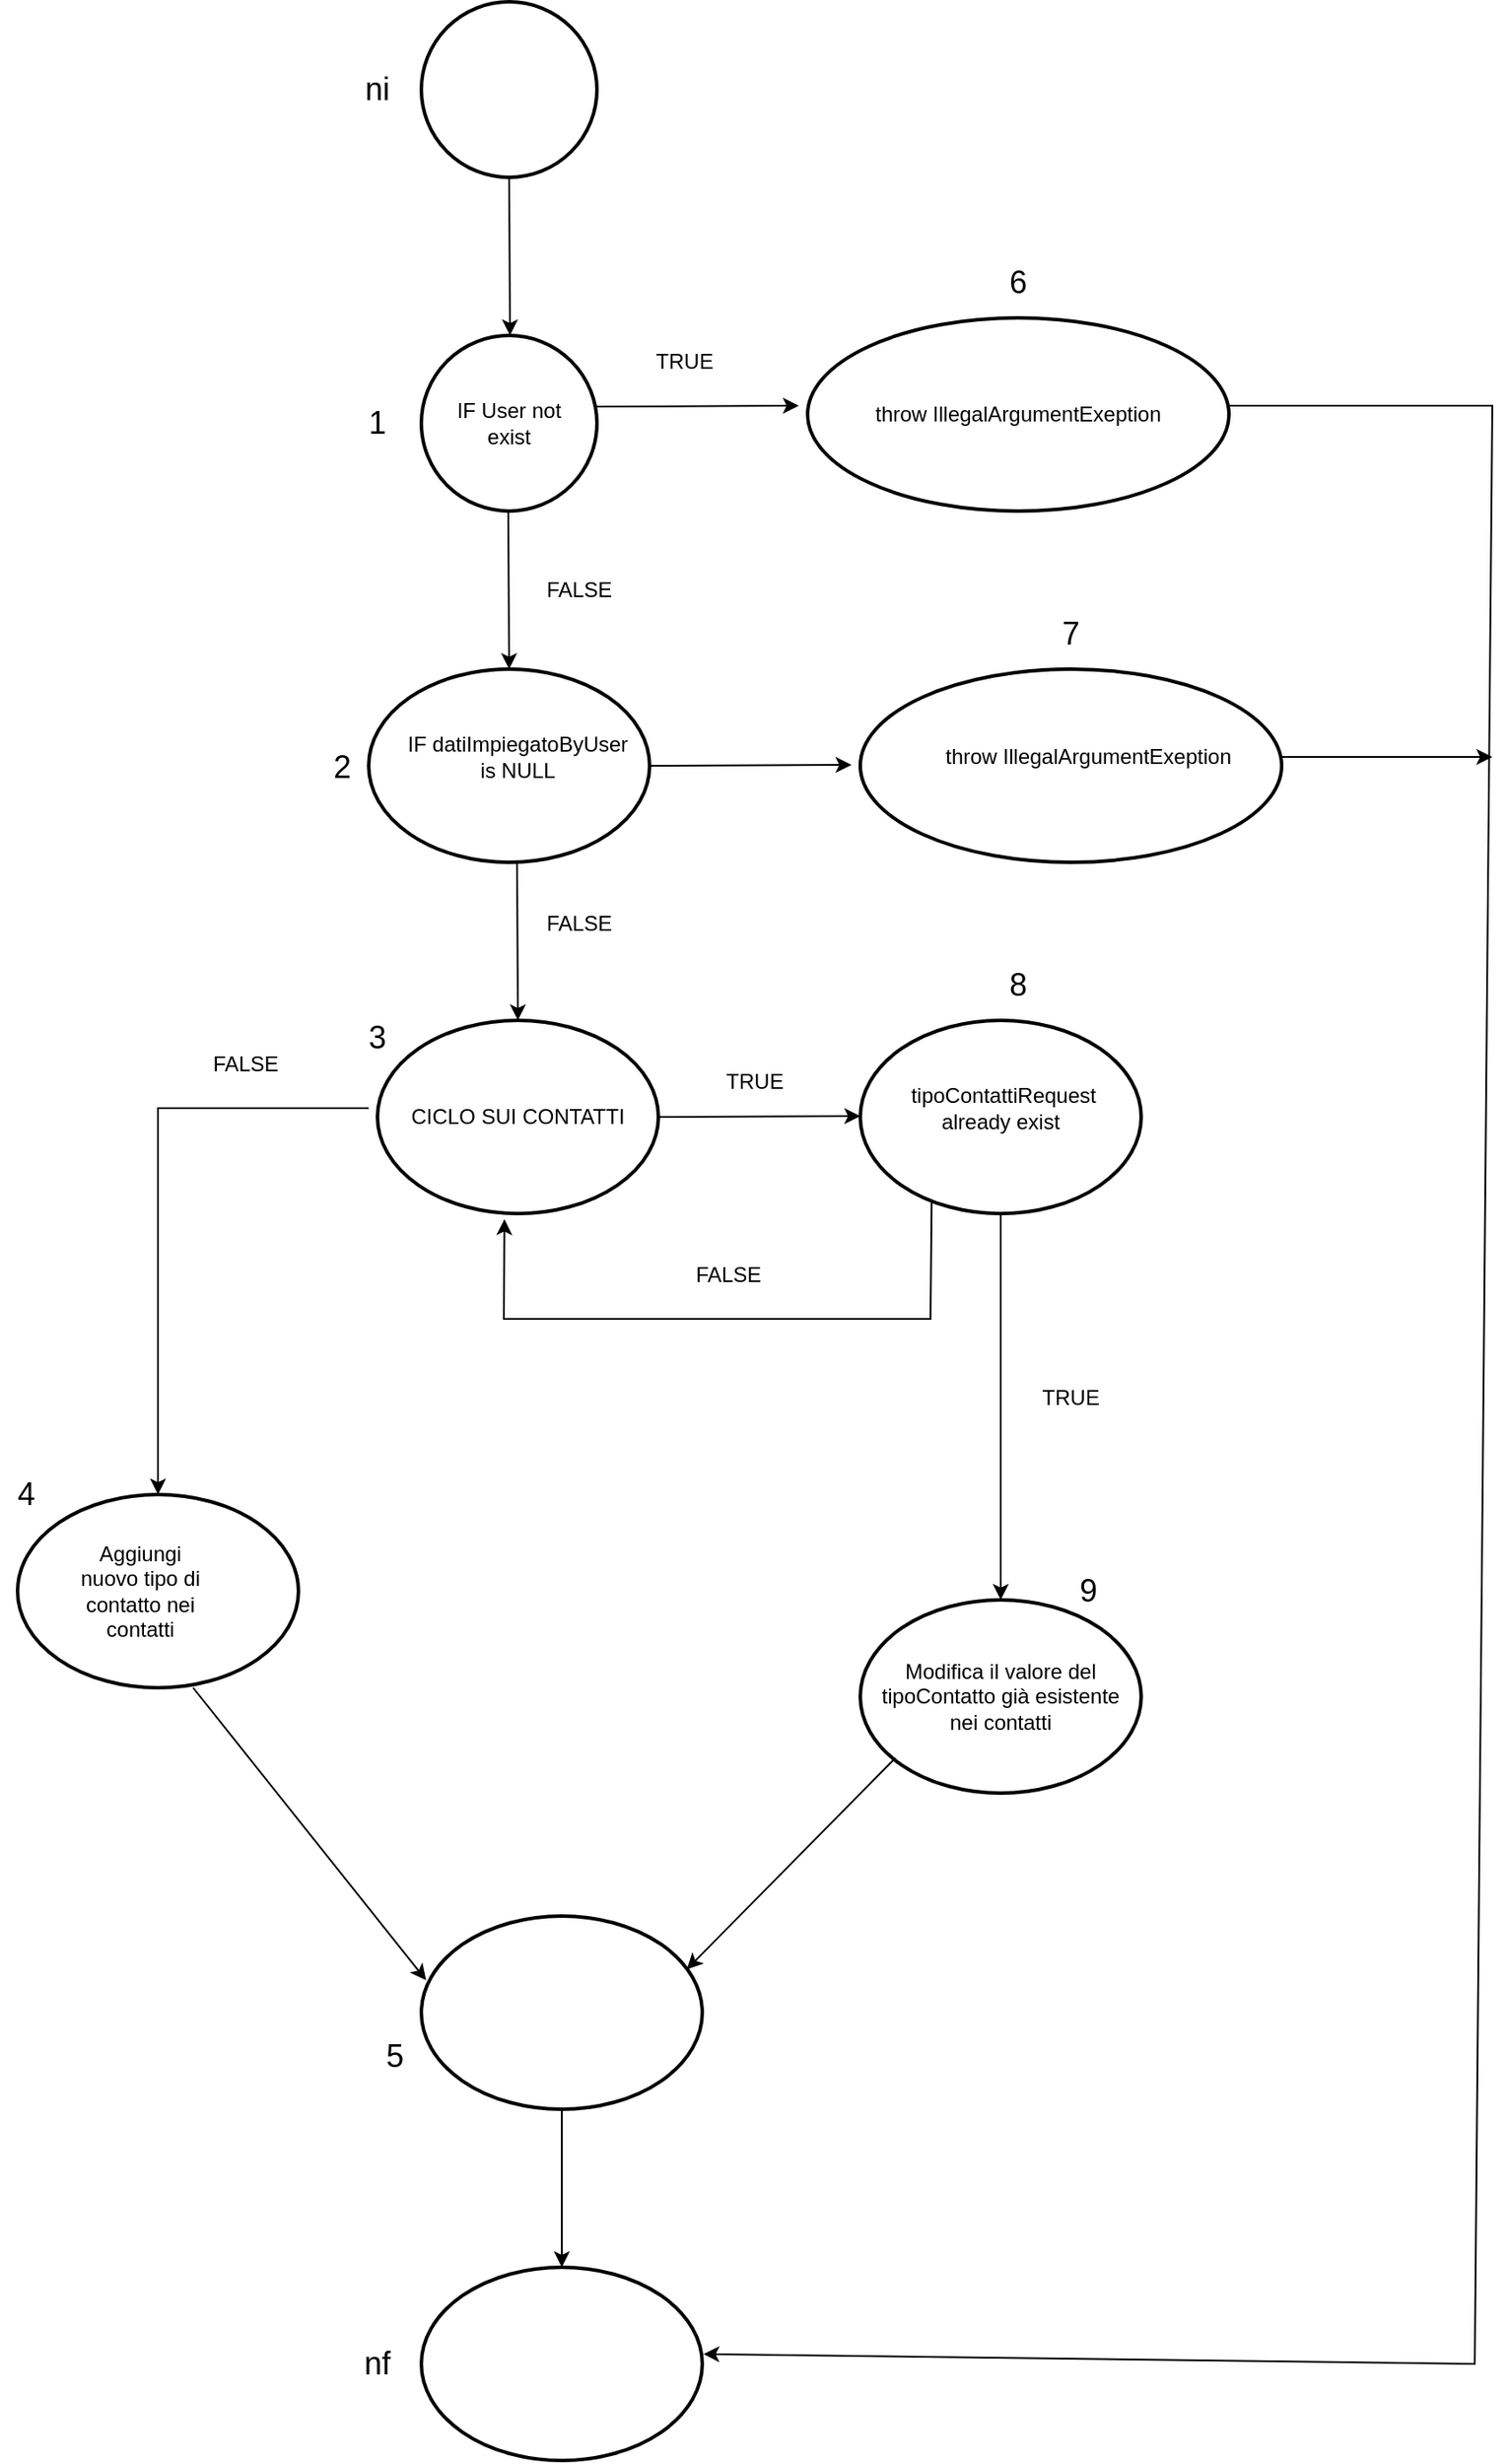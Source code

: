 <mxfile version="28.2.3">
  <diagram name="Pagina-1" id="whm-3fSn628gsJxSRbTG">
    <mxGraphModel dx="3143" dy="2418" grid="1" gridSize="10" guides="1" tooltips="1" connect="1" arrows="1" fold="1" page="1" pageScale="1" pageWidth="827" pageHeight="1169" math="0" shadow="0">
      <root>
        <mxCell id="0" />
        <mxCell id="1" parent="0" />
        <mxCell id="JDWId8_qGixvHowoIR90-12" value="" style="strokeWidth=2;html=1;shape=mxgraph.flowchart.start_2;whiteSpace=wrap;" vertex="1" parent="1">
          <mxGeometry x="190" y="-1030" width="100" height="100" as="geometry" />
        </mxCell>
        <mxCell id="JDWId8_qGixvHowoIR90-13" value="" style="endArrow=classic;html=1;rounded=0;" edge="1" parent="1">
          <mxGeometry width="50" height="50" relative="1" as="geometry">
            <mxPoint x="240" y="-930" as="sourcePoint" />
            <mxPoint x="240.5" y="-840" as="targetPoint" />
          </mxGeometry>
        </mxCell>
        <mxCell id="JDWId8_qGixvHowoIR90-14" value="" style="strokeWidth=2;html=1;shape=mxgraph.flowchart.start_2;whiteSpace=wrap;" vertex="1" parent="1">
          <mxGeometry x="190" y="-840" width="100" height="100" as="geometry" />
        </mxCell>
        <mxCell id="JDWId8_qGixvHowoIR90-15" value="IF User not exist" style="text;html=1;align=center;verticalAlign=middle;whiteSpace=wrap;rounded=0;" vertex="1" parent="1">
          <mxGeometry x="205" y="-812.5" width="70" height="45" as="geometry" />
        </mxCell>
        <mxCell id="JDWId8_qGixvHowoIR90-16" value="" style="endArrow=classic;html=1;rounded=0;exitX=1;exitY=0.5;exitDx=0;exitDy=0;" edge="1" parent="1">
          <mxGeometry width="50" height="50" relative="1" as="geometry">
            <mxPoint x="290" y="-799.5" as="sourcePoint" />
            <mxPoint x="405" y="-800" as="targetPoint" />
          </mxGeometry>
        </mxCell>
        <mxCell id="JDWId8_qGixvHowoIR90-17" value="" style="strokeWidth=2;html=1;shape=mxgraph.flowchart.start_2;whiteSpace=wrap;" vertex="1" parent="1">
          <mxGeometry x="410" y="-850" width="240" height="110" as="geometry" />
        </mxCell>
        <mxCell id="JDWId8_qGixvHowoIR90-21" value="throw IllegalArgumentExeption" style="text;html=1;align=center;verticalAlign=middle;whiteSpace=wrap;rounded=0;" vertex="1" parent="1">
          <mxGeometry x="440" y="-825" width="180" height="60" as="geometry" />
        </mxCell>
        <mxCell id="JDWId8_qGixvHowoIR90-22" value="" style="endArrow=classic;html=1;rounded=0;" edge="1" parent="1">
          <mxGeometry width="50" height="50" relative="1" as="geometry">
            <mxPoint x="239.5" y="-740" as="sourcePoint" />
            <mxPoint x="240" y="-650" as="targetPoint" />
          </mxGeometry>
        </mxCell>
        <mxCell id="JDWId8_qGixvHowoIR90-23" value="" style="strokeWidth=2;html=1;shape=mxgraph.flowchart.start_2;whiteSpace=wrap;" vertex="1" parent="1">
          <mxGeometry x="160" y="-650" width="160" height="110" as="geometry" />
        </mxCell>
        <mxCell id="JDWId8_qGixvHowoIR90-24" value="IF datiImpiegatoByUser is NULL" style="text;html=1;align=center;verticalAlign=middle;whiteSpace=wrap;rounded=0;" vertex="1" parent="1">
          <mxGeometry x="180" y="-625" width="130" height="50" as="geometry" />
        </mxCell>
        <mxCell id="JDWId8_qGixvHowoIR90-26" value="TRUE" style="text;html=1;align=center;verticalAlign=middle;whiteSpace=wrap;rounded=0;" vertex="1" parent="1">
          <mxGeometry x="310" y="-840" width="60" height="30" as="geometry" />
        </mxCell>
        <mxCell id="JDWId8_qGixvHowoIR90-29" value="FALSE" style="text;html=1;align=center;verticalAlign=middle;whiteSpace=wrap;rounded=0;" vertex="1" parent="1">
          <mxGeometry x="250" y="-710" width="60" height="30" as="geometry" />
        </mxCell>
        <mxCell id="JDWId8_qGixvHowoIR90-31" value="" style="endArrow=classic;html=1;rounded=0;exitX=1;exitY=0.5;exitDx=0;exitDy=0;" edge="1" parent="1">
          <mxGeometry width="50" height="50" relative="1" as="geometry">
            <mxPoint x="320" y="-595" as="sourcePoint" />
            <mxPoint x="435" y="-595.5" as="targetPoint" />
          </mxGeometry>
        </mxCell>
        <mxCell id="JDWId8_qGixvHowoIR90-32" value="" style="strokeWidth=2;html=1;shape=mxgraph.flowchart.start_2;whiteSpace=wrap;" vertex="1" parent="1">
          <mxGeometry x="440" y="-650" width="240" height="110" as="geometry" />
        </mxCell>
        <mxCell id="JDWId8_qGixvHowoIR90-33" value="throw IllegalArgumentExeption" style="text;html=1;align=center;verticalAlign=middle;whiteSpace=wrap;rounded=0;" vertex="1" parent="1">
          <mxGeometry x="480" y="-630" width="180" height="60" as="geometry" />
        </mxCell>
        <mxCell id="JDWId8_qGixvHowoIR90-34" value="" style="endArrow=classic;html=1;rounded=0;" edge="1" parent="1">
          <mxGeometry width="50" height="50" relative="1" as="geometry">
            <mxPoint x="244.5" y="-540" as="sourcePoint" />
            <mxPoint x="245" y="-450" as="targetPoint" />
          </mxGeometry>
        </mxCell>
        <mxCell id="JDWId8_qGixvHowoIR90-35" value="" style="strokeWidth=2;html=1;shape=mxgraph.flowchart.start_2;whiteSpace=wrap;" vertex="1" parent="1">
          <mxGeometry x="165" y="-450" width="160" height="110" as="geometry" />
        </mxCell>
        <mxCell id="JDWId8_qGixvHowoIR90-36" value="CICLO SUI CONTATTI" style="text;html=1;align=center;verticalAlign=middle;whiteSpace=wrap;rounded=0;" vertex="1" parent="1">
          <mxGeometry x="180" y="-420" width="130" height="50" as="geometry" />
        </mxCell>
        <mxCell id="JDWId8_qGixvHowoIR90-37" value="FALSE" style="text;html=1;align=center;verticalAlign=middle;whiteSpace=wrap;rounded=0;" vertex="1" parent="1">
          <mxGeometry x="250" y="-520" width="60" height="30" as="geometry" />
        </mxCell>
        <mxCell id="JDWId8_qGixvHowoIR90-38" value="TRUE" style="text;html=1;align=center;verticalAlign=middle;whiteSpace=wrap;rounded=0;" vertex="1" parent="1">
          <mxGeometry x="350" y="-430" width="60" height="30" as="geometry" />
        </mxCell>
        <mxCell id="JDWId8_qGixvHowoIR90-47" value="" style="endArrow=classic;html=1;rounded=0;exitX=1;exitY=0.5;exitDx=0;exitDy=0;" edge="1" parent="1">
          <mxGeometry width="50" height="50" relative="1" as="geometry">
            <mxPoint x="325" y="-395" as="sourcePoint" />
            <mxPoint x="440" y="-395.5" as="targetPoint" />
          </mxGeometry>
        </mxCell>
        <mxCell id="JDWId8_qGixvHowoIR90-48" value="" style="strokeWidth=2;html=1;shape=mxgraph.flowchart.start_2;whiteSpace=wrap;" vertex="1" parent="1">
          <mxGeometry x="440" y="-450" width="160" height="110" as="geometry" />
        </mxCell>
        <mxCell id="JDWId8_qGixvHowoIR90-50" value="TRUE" style="text;html=1;align=center;verticalAlign=middle;whiteSpace=wrap;rounded=0;" vertex="1" parent="1">
          <mxGeometry x="530" y="-250" width="60" height="30" as="geometry" />
        </mxCell>
        <mxCell id="JDWId8_qGixvHowoIR90-51" value="" style="endArrow=classic;html=1;rounded=0;" edge="1" parent="1">
          <mxGeometry width="50" height="50" relative="1" as="geometry">
            <mxPoint x="160" y="-400" as="sourcePoint" />
            <mxPoint x="40" y="-180" as="targetPoint" />
            <Array as="points">
              <mxPoint x="40" y="-400" />
              <mxPoint x="40" y="-280" />
            </Array>
          </mxGeometry>
        </mxCell>
        <mxCell id="JDWId8_qGixvHowoIR90-52" value="FALSE" style="text;html=1;align=center;verticalAlign=middle;whiteSpace=wrap;rounded=0;" vertex="1" parent="1">
          <mxGeometry x="60" y="-440" width="60" height="30" as="geometry" />
        </mxCell>
        <mxCell id="JDWId8_qGixvHowoIR90-53" value="" style="strokeWidth=2;html=1;shape=mxgraph.flowchart.start_2;whiteSpace=wrap;" vertex="1" parent="1">
          <mxGeometry x="-40" y="-180" width="160" height="110" as="geometry" />
        </mxCell>
        <mxCell id="JDWId8_qGixvHowoIR90-56" value="" style="endArrow=classic;html=1;rounded=0;entryX=0.452;entryY=1.029;entryDx=0;entryDy=0;entryPerimeter=0;exitX=0.254;exitY=0.942;exitDx=0;exitDy=0;exitPerimeter=0;" edge="1" parent="1" source="JDWId8_qGixvHowoIR90-48" target="JDWId8_qGixvHowoIR90-35">
          <mxGeometry width="50" height="50" relative="1" as="geometry">
            <mxPoint x="480" y="-340" as="sourcePoint" />
            <mxPoint x="530" y="-400" as="targetPoint" />
            <Array as="points">
              <mxPoint x="480" y="-280" />
              <mxPoint x="360" y="-280" />
              <mxPoint x="237" y="-280" />
            </Array>
          </mxGeometry>
        </mxCell>
        <mxCell id="JDWId8_qGixvHowoIR90-57" value="FALSE" style="text;html=1;align=center;verticalAlign=middle;whiteSpace=wrap;rounded=0;" vertex="1" parent="1">
          <mxGeometry x="335" y="-320" width="60" height="30" as="geometry" />
        </mxCell>
        <mxCell id="JDWId8_qGixvHowoIR90-58" value="&amp;nbsp;tipoContattiRequest already exist" style="text;html=1;align=center;verticalAlign=middle;whiteSpace=wrap;rounded=0;" vertex="1" parent="1">
          <mxGeometry x="460" y="-440" width="120" height="80" as="geometry" />
        </mxCell>
        <mxCell id="JDWId8_qGixvHowoIR90-59" value="" style="endArrow=classic;html=1;rounded=0;" edge="1" parent="1">
          <mxGeometry width="50" height="50" relative="1" as="geometry">
            <mxPoint x="520" y="-340" as="sourcePoint" />
            <mxPoint x="520" y="-120" as="targetPoint" />
          </mxGeometry>
        </mxCell>
        <mxCell id="JDWId8_qGixvHowoIR90-60" value="" style="strokeWidth=2;html=1;shape=mxgraph.flowchart.start_2;whiteSpace=wrap;" vertex="1" parent="1">
          <mxGeometry x="440" y="-120" width="160" height="110" as="geometry" />
        </mxCell>
        <mxCell id="JDWId8_qGixvHowoIR90-61" value="" style="strokeWidth=2;html=1;shape=mxgraph.flowchart.start_2;whiteSpace=wrap;" vertex="1" parent="1">
          <mxGeometry x="190" y="60" width="160" height="110" as="geometry" />
        </mxCell>
        <mxCell id="JDWId8_qGixvHowoIR90-62" value="Aggiungi nuovo tipo di contatto nei contatti" style="text;html=1;align=center;verticalAlign=middle;whiteSpace=wrap;rounded=0;" vertex="1" parent="1">
          <mxGeometry x="-10" y="-155" width="80" height="60" as="geometry" />
        </mxCell>
        <mxCell id="JDWId8_qGixvHowoIR90-63" value="Modifica il valore del tipoContatto già esistente nei contatti" style="text;html=1;align=center;verticalAlign=middle;whiteSpace=wrap;rounded=0;" vertex="1" parent="1">
          <mxGeometry x="450" y="-95" width="140" height="60" as="geometry" />
        </mxCell>
        <mxCell id="JDWId8_qGixvHowoIR90-64" value="" style="endArrow=classic;html=1;rounded=0;entryX=0.017;entryY=0.332;entryDx=0;entryDy=0;entryPerimeter=0;" edge="1" parent="1" target="JDWId8_qGixvHowoIR90-61">
          <mxGeometry width="50" height="50" relative="1" as="geometry">
            <mxPoint x="60" y="-70" as="sourcePoint" />
            <mxPoint x="110" y="-120" as="targetPoint" />
          </mxGeometry>
        </mxCell>
        <mxCell id="JDWId8_qGixvHowoIR90-65" value="" style="endArrow=classic;html=1;rounded=0;entryX=0.945;entryY=0.276;entryDx=0;entryDy=0;entryPerimeter=0;" edge="1" parent="1" target="JDWId8_qGixvHowoIR90-61">
          <mxGeometry width="50" height="50" relative="1" as="geometry">
            <mxPoint x="460" y="-30" as="sourcePoint" />
            <mxPoint x="390" y="40" as="targetPoint" />
          </mxGeometry>
        </mxCell>
        <mxCell id="JDWId8_qGixvHowoIR90-66" value="" style="endArrow=classic;html=1;rounded=0;" edge="1" parent="1">
          <mxGeometry width="50" height="50" relative="1" as="geometry">
            <mxPoint x="270" y="170" as="sourcePoint" />
            <mxPoint x="270" y="260" as="targetPoint" />
          </mxGeometry>
        </mxCell>
        <mxCell id="JDWId8_qGixvHowoIR90-67" value="" style="strokeWidth=2;html=1;shape=mxgraph.flowchart.start_2;whiteSpace=wrap;" vertex="1" parent="1">
          <mxGeometry x="190" y="260" width="160" height="110" as="geometry" />
        </mxCell>
        <mxCell id="JDWId8_qGixvHowoIR90-68" value="&lt;font style=&quot;font-size: 18px;&quot;&gt;ni&lt;/font&gt;" style="text;html=1;align=center;verticalAlign=middle;whiteSpace=wrap;rounded=0;" vertex="1" parent="1">
          <mxGeometry x="150" y="-990" width="30" height="20" as="geometry" />
        </mxCell>
        <mxCell id="JDWId8_qGixvHowoIR90-69" value="&lt;font style=&quot;font-size: 18px;&quot;&gt;1&lt;/font&gt;" style="text;html=1;align=center;verticalAlign=middle;whiteSpace=wrap;rounded=0;" vertex="1" parent="1">
          <mxGeometry x="150" y="-807.5" width="30" height="35" as="geometry" />
        </mxCell>
        <mxCell id="JDWId8_qGixvHowoIR90-70" value="&lt;font style=&quot;font-size: 18px;&quot;&gt;6&lt;/font&gt;" style="text;html=1;align=center;verticalAlign=middle;whiteSpace=wrap;rounded=0;" vertex="1" parent="1">
          <mxGeometry x="510" y="-880" width="40" height="20" as="geometry" />
        </mxCell>
        <mxCell id="JDWId8_qGixvHowoIR90-71" value="&lt;font style=&quot;font-size: 18px;&quot;&gt;2&lt;/font&gt;" style="text;html=1;align=center;verticalAlign=middle;whiteSpace=wrap;rounded=0;" vertex="1" parent="1">
          <mxGeometry x="130" y="-604" width="30" height="20" as="geometry" />
        </mxCell>
        <mxCell id="JDWId8_qGixvHowoIR90-73" value="&lt;font style=&quot;font-size: 18px;&quot;&gt;3&lt;/font&gt;" style="text;html=1;align=center;verticalAlign=middle;whiteSpace=wrap;rounded=0;" vertex="1" parent="1">
          <mxGeometry x="150" y="-450" width="30" height="20" as="geometry" />
        </mxCell>
        <mxCell id="JDWId8_qGixvHowoIR90-74" value="&lt;font style=&quot;font-size: 18px;&quot;&gt;4&lt;/font&gt;" style="text;html=1;align=center;verticalAlign=middle;whiteSpace=wrap;rounded=0;" vertex="1" parent="1">
          <mxGeometry x="-50" y="-190" width="30" height="20" as="geometry" />
        </mxCell>
        <mxCell id="JDWId8_qGixvHowoIR90-76" value="&lt;font style=&quot;font-size: 18px;&quot;&gt;5&lt;/font&gt;" style="text;html=1;align=center;verticalAlign=middle;whiteSpace=wrap;rounded=0;" vertex="1" parent="1">
          <mxGeometry x="160" y="130" width="30" height="20" as="geometry" />
        </mxCell>
        <mxCell id="JDWId8_qGixvHowoIR90-77" value="&lt;font style=&quot;font-size: 18px;&quot;&gt;nf&lt;/font&gt;" style="text;html=1;align=center;verticalAlign=middle;whiteSpace=wrap;rounded=0;" vertex="1" parent="1">
          <mxGeometry x="150" y="305" width="30" height="20" as="geometry" />
        </mxCell>
        <mxCell id="JDWId8_qGixvHowoIR90-78" value="&lt;font style=&quot;font-size: 18px;&quot;&gt;7&lt;/font&gt;" style="text;html=1;align=center;verticalAlign=middle;whiteSpace=wrap;rounded=0;" vertex="1" parent="1">
          <mxGeometry x="545" y="-680" width="30" height="20" as="geometry" />
        </mxCell>
        <mxCell id="JDWId8_qGixvHowoIR90-79" value="&lt;font style=&quot;font-size: 18px;&quot;&gt;8&lt;/font&gt;" style="text;html=1;align=center;verticalAlign=middle;whiteSpace=wrap;rounded=0;" vertex="1" parent="1">
          <mxGeometry x="515" y="-480" width="30" height="20" as="geometry" />
        </mxCell>
        <mxCell id="JDWId8_qGixvHowoIR90-80" value="&lt;font style=&quot;font-size: 18px;&quot;&gt;9&lt;/font&gt;" style="text;html=1;align=center;verticalAlign=middle;whiteSpace=wrap;rounded=0;" vertex="1" parent="1">
          <mxGeometry x="555" y="-135" width="30" height="20" as="geometry" />
        </mxCell>
        <mxCell id="JDWId8_qGixvHowoIR90-81" value="" style="endArrow=classic;html=1;rounded=0;entryX=1.004;entryY=0.449;entryDx=0;entryDy=0;entryPerimeter=0;" edge="1" parent="1" target="JDWId8_qGixvHowoIR90-67">
          <mxGeometry width="50" height="50" relative="1" as="geometry">
            <mxPoint x="650" y="-800" as="sourcePoint" />
            <mxPoint x="810" y="-800" as="targetPoint" />
            <Array as="points">
              <mxPoint x="800" y="-800" />
              <mxPoint x="790" y="315" />
            </Array>
          </mxGeometry>
        </mxCell>
        <mxCell id="JDWId8_qGixvHowoIR90-82" value="" style="endArrow=classic;html=1;rounded=0;" edge="1" parent="1">
          <mxGeometry width="50" height="50" relative="1" as="geometry">
            <mxPoint x="680" y="-600" as="sourcePoint" />
            <mxPoint x="800" y="-600" as="targetPoint" />
          </mxGeometry>
        </mxCell>
      </root>
    </mxGraphModel>
  </diagram>
</mxfile>
